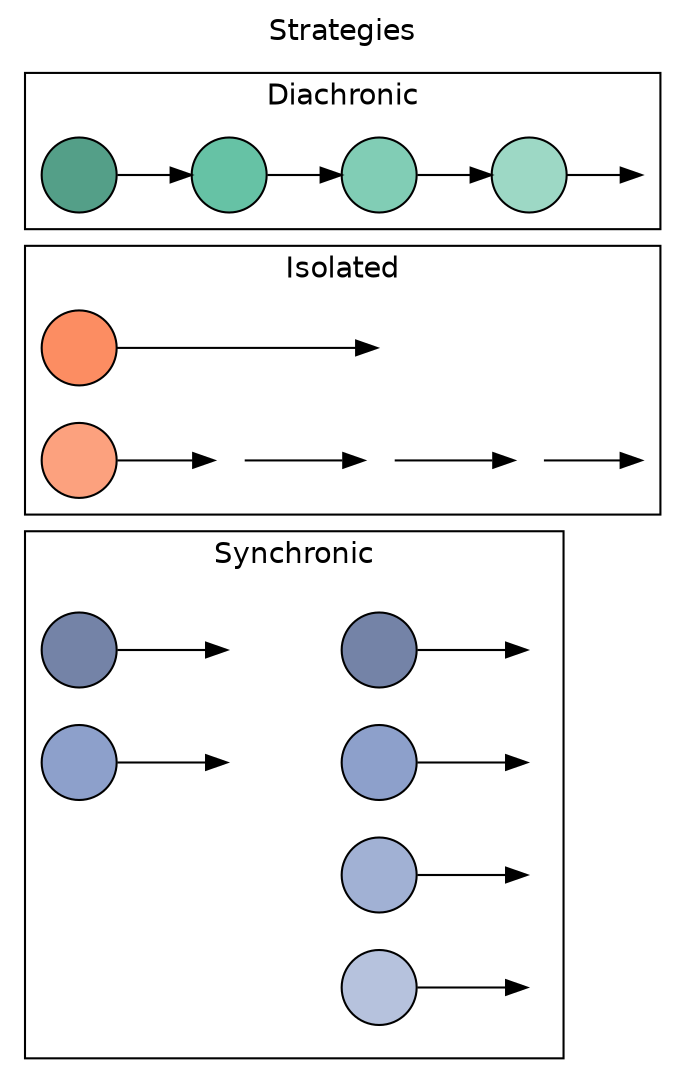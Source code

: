 digraph {
  rankdir=LR;
  label="Strategies";
  labelloc=t;
  fontname=helvetica;
  // bgcolor=transparent;

  node[fontname=helvetica; label=""; style=filled; shape=circle];

  // Set cluster order (top to bottom) by initializing
  // nodes in each cluster starting from bottom to top
  s1, solo, d1;

  // Colors are people
  d1[fillcolor="#549F88"];
  d2[fillcolor="#66C2A5"];
  d3[fillcolor="#81CDB5"];
  d4[fillcolor="#9DD8C5"];
  s1[fillcolor="#7483A7"];
  s2[fillcolor="#8DA0CB"];
  s4_1[fillcolor="#7483A7"];
  s4_2[fillcolor="#8DA0CB"];
  s4_3[fillcolor="#A1B1D4"];
  s4_4[fillcolor="#B6C2DD"];
  solo[fillcolor="#FC8D62"];
  solo_s1[fillcolor="#FCA17E"];

  // Invisible last nodes
  dinv1, soloinv1, soloinv2, sinv1, sinv2, s4inv1, s4inv2, s4inv3, s4inv4[style=invis, width=0];

  subgraph cluster1 {
    label="Diachronic";
    d1 -> d2 -> d3 -> d4 -> dinv1;
  }

  subgraph cluster2 {
    label="Isolated";
    solo -> soloinv1[minlen=2];
    solo_s1 -> solo_s2 -> solo_s3 -> solo_s4 -> soloinv2;

    solo_s2, solo_s3, solo_s4[style=invis, width=0.2];
  }

  subgraph cluster3 {
    label="Synchronic";
    rankdir=TB;

    subgraph cluster3a {
      label="";
      margin = 0;
      style = invis;
      s1 -> sinv1;
      s2 -> sinv2;
    }

    subgraph cluster3b {
      label="";
      style = invis;
      s4_1 -> s4inv1;
      s4_2 -> s4inv2;
      s4_3 -> s4inv3;
      s4_4 -> s4inv4;
    }

    {edge[style=invis]
      {sinv1 sinv2} -> {s4_1 s4_2}
    }


  }

}
